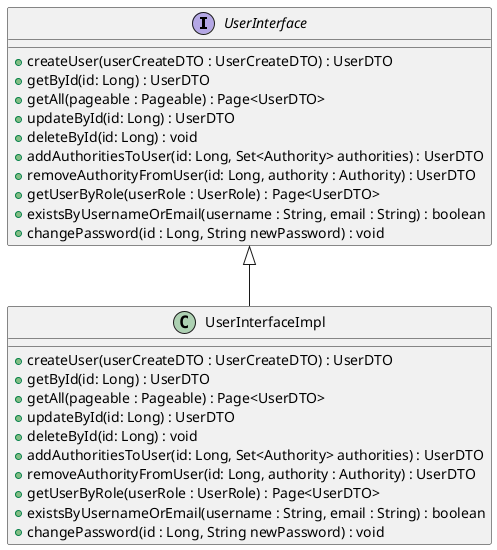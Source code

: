 @startuml
interface UserInterface {
    +createUser(userCreateDTO : UserCreateDTO) : UserDTO
    +getById(id: Long) : UserDTO
    +getAll(pageable : Pageable) : Page<UserDTO>
    +updateById(id: Long) : UserDTO
    +deleteById(id: Long) : void
    +addAuthoritiesToUser(id: Long, Set<Authority> authorities) : UserDTO
    +removeAuthorityFromUser(id: Long, authority : Authority) : UserDTO
    +getUserByRole(userRole : UserRole) : Page<UserDTO>
    +existsByUsernameOrEmail(username : String, email : String) : boolean
    +changePassword(id : Long, String newPassword) : void
}

class UserInterfaceImpl {
    +createUser(userCreateDTO : UserCreateDTO) : UserDTO
    +getById(id: Long) : UserDTO
    +getAll(pageable : Pageable) : Page<UserDTO>
    +updateById(id: Long) : UserDTO
    +deleteById(id: Long) : void
    +addAuthoritiesToUser(id: Long, Set<Authority> authorities) : UserDTO
    +removeAuthorityFromUser(id: Long, authority : Authority) : UserDTO
    +getUserByRole(userRole : UserRole) : Page<UserDTO>
    +existsByUsernameOrEmail(username : String, email : String) : boolean
    +changePassword(id : Long, String newPassword) : void

}

UserInterface <|-- UserInterfaceImpl
@enduml
